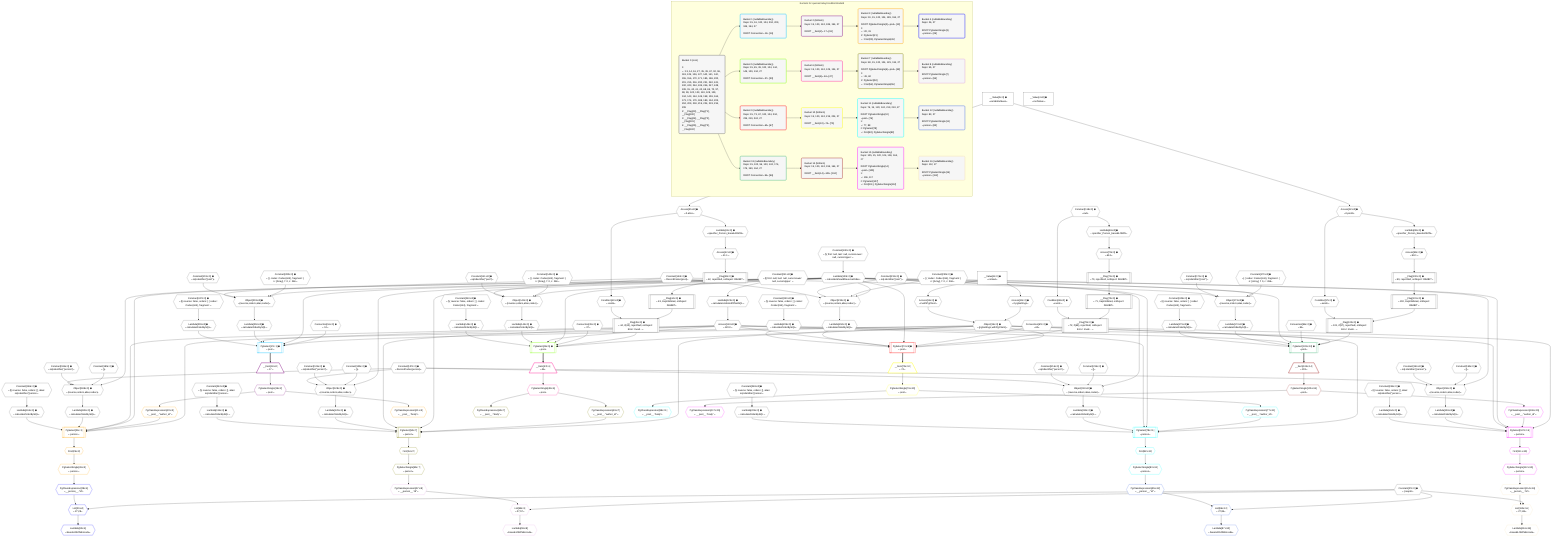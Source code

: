 %%{init: {'themeVariables': { 'fontSize': '12px'}}}%%
graph TD
    classDef path fill:#eee,stroke:#000,color:#000
    classDef plan fill:#fff,stroke-width:1px,color:#000
    classDef itemplan fill:#fff,stroke-width:2px,color:#000
    classDef unbatchedplan fill:#dff,stroke-width:1px,color:#000
    classDef sideeffectplan fill:#fcc,stroke-width:2px,color:#000
    classDef bucket fill:#f6f6f6,color:#000,stroke-width:2px,text-align:left


    %% plan dependencies
    Object128{{"Object[128∈0] ➊<br />ᐸ{reverse,orders,alias,codec}ᐳ"}}:::plan
    Lambda120{{"Lambda[120∈0] ➊<br />ᐸcalculateShouldReverseOrderᐳ"}}:::plan
    Constant125{{"Constant[125∈0] ➊<br />ᐸ[]ᐳ"}}:::plan
    Constant126{{"Constant[126∈0] ➊<br />ᐸsql.identifier(”person”)ᐳ"}}:::plan
    Constant127{{"Constant[127∈0] ➊<br />ᐸRecordCodec(person)ᐳ"}}:::plan
    Lambda120 & Constant125 & Constant126 & Constant127 --> Object128
    Object143{{"Object[143∈0] ➊<br />ᐸ{reverse,orders,alias,codec}ᐳ"}}:::plan
    Constant140{{"Constant[140∈0] ➊<br />ᐸ[ { codec: Codec(int4), fragment: { n: [Array], f: 0, c: 266ᐳ"}}:::plan
    Constant141{{"Constant[141∈0] ➊<br />ᐸsql.identifier(”post”)ᐳ"}}:::plan
    Constant142{{"Constant[142∈0] ➊<br />ᐸRecordCodec(post)ᐳ"}}:::plan
    Lambda120 & Constant140 & Constant141 & Constant142 --> Object143
    Object158{{"Object[158∈0] ➊<br />ᐸ{reverse,orders,alias,codec}ᐳ"}}:::plan
    Constant155{{"Constant[155∈0] ➊<br />ᐸ[]ᐳ"}}:::plan
    Constant156{{"Constant[156∈0] ➊<br />ᐸsql.identifier(”person”)ᐳ"}}:::plan
    Lambda120 & Constant155 & Constant156 & Constant127 --> Object158
    Object173{{"Object[173∈0] ➊<br />ᐸ{reverse,orders,alias,codec}ᐳ"}}:::plan
    Constant170{{"Constant[170∈0] ➊<br />ᐸ[ { codec: Codec(int4), fragment: { n: [Array], f: 0, c: 266ᐳ"}}:::plan
    Constant171{{"Constant[171∈0] ➊<br />ᐸsql.identifier(”post”)ᐳ"}}:::plan
    Lambda120 & Constant170 & Constant171 & Constant142 --> Object173
    Object188{{"Object[188∈0] ➊<br />ᐸ{reverse,orders,alias,codec}ᐳ"}}:::plan
    Constant185{{"Constant[185∈0] ➊<br />ᐸ[]ᐳ"}}:::plan
    Constant186{{"Constant[186∈0] ➊<br />ᐸsql.identifier(”person”)ᐳ"}}:::plan
    Lambda120 & Constant185 & Constant186 & Constant127 --> Object188
    Object203{{"Object[203∈0] ➊<br />ᐸ{reverse,orders,alias,codec}ᐳ"}}:::plan
    Constant200{{"Constant[200∈0] ➊<br />ᐸ[ { codec: Codec(int4), fragment: { n: [Array], f: 0, c: 266ᐳ"}}:::plan
    Constant201{{"Constant[201∈0] ➊<br />ᐸsql.identifier(”post”)ᐳ"}}:::plan
    Lambda120 & Constant200 & Constant201 & Constant142 --> Object203
    Object218{{"Object[218∈0] ➊<br />ᐸ{reverse,orders,alias,codec}ᐳ"}}:::plan
    Constant215{{"Constant[215∈0] ➊<br />ᐸ[]ᐳ"}}:::plan
    Constant216{{"Constant[216∈0] ➊<br />ᐸsql.identifier(”person”)ᐳ"}}:::plan
    Lambda120 & Constant215 & Constant216 & Constant127 --> Object218
    Object233{{"Object[233∈0] ➊<br />ᐸ{reverse,orders,alias,codec}ᐳ"}}:::plan
    Constant230{{"Constant[230∈0] ➊<br />ᐸ[ { codec: Codec(int4), fragment: { n: [Array], f: 0, c: 266ᐳ"}}:::plan
    Constant231{{"Constant[231∈0] ➊<br />ᐸsql.identifier(”post”)ᐳ"}}:::plan
    Lambda120 & Constant230 & Constant231 & Constant142 --> Object233
    Object15{{"Object[15∈0] ➊<br />ᐸ{pgSettings,withPgClient}ᐳ"}}:::plan
    Access13{{"Access[13∈0] ➊<br />ᐸ2.pgSettingsᐳ"}}:::plan
    Access14{{"Access[14∈0] ➊<br />ᐸ2.withPgClientᐳ"}}:::plan
    Access13 & Access14 --> Object15
    __Flag45[["__Flag[45∈0] ➊<br />ᐸ44, if(40), rejectNull, onReject: Error: Invali…ᐳ"]]:::plan
    __Flag44[["__Flag[44∈0] ➊<br />ᐸ43, trapInhibited, onReject: INHIBITᐳ"]]:::plan
    Condition40{{"Condition[40∈0] ➊<br />ᐸexistsᐳ"}}:::plan
    __Flag44 & Condition40 --> __Flag45
    __Flag73[["__Flag[73∈0] ➊<br />ᐸ72, if(68), rejectNull, onReject: Error: Invali…ᐳ"]]:::plan
    __Flag72[["__Flag[72∈0] ➊<br />ᐸ71, trapInhibited, onReject: INHIBITᐳ"]]:::plan
    Condition68{{"Condition[68∈0] ➊<br />ᐸexistsᐳ"}}:::plan
    __Flag72 & Condition68 --> __Flag73
    __Flag102[["__Flag[102∈0] ➊<br />ᐸ101, if(97), rejectNull, onReject: Error: Invali…ᐳ"]]:::plan
    __Flag101[["__Flag[101∈0] ➊<br />ᐸ100, trapInhibited, onReject: INHIBITᐳ"]]:::plan
    Condition97{{"Condition[97∈0] ➊<br />ᐸexistsᐳ"}}:::plan
    __Flag101 & Condition97 --> __Flag102
    __Value2["__Value[2∈0] ➊<br />ᐸcontextᐳ"]:::plan
    __Value2 --> Access13
    __Value2 --> Access14
    Access35{{"Access[35∈0] ➊<br />ᐸ0.aliceᐳ"}}:::plan
    __Value0["__Value[0∈0] ➊<br />ᐸvariableValuesᐳ"]:::plan
    __Value0 --> Access35
    Access35 --> Condition40
    Lambda41{{"Lambda[41∈0] ➊<br />ᐸspecifier_Person_base64JSONᐳ"}}:::plan
    Access35 --> Lambda41
    Access42{{"Access[42∈0] ➊<br />ᐸ41.1ᐳ"}}:::plan
    Lambda41 --> Access42
    __Flag43[["__Flag[43∈0] ➊<br />ᐸ42, rejectNull, onReject: INHIBITᐳ"]]:::plan
    Access42 --> __Flag43
    __Flag43 --> __Flag44
    Constant118{{"Constant[118∈0] ➊<br />ᐸnullᐳ"}}:::plan
    Constant118 --> Condition68
    Lambda69{{"Lambda[69∈0] ➊<br />ᐸspecifier_Person_base64JSONᐳ"}}:::plan
    Constant118 --> Lambda69
    Access70{{"Access[70∈0] ➊<br />ᐸ69.1ᐳ"}}:::plan
    Lambda69 --> Access70
    __Flag71[["__Flag[71∈0] ➊<br />ᐸ70, rejectNull, onReject: INHIBITᐳ"]]:::plan
    Access70 --> __Flag71
    __Flag71 --> __Flag72
    Access92{{"Access[92∈0] ➊<br />ᐸ0.post3ᐳ"}}:::plan
    __Value0 --> Access92
    Access92 --> Condition97
    Lambda98{{"Lambda[98∈0] ➊<br />ᐸspecifier_Person_base64JSONᐳ"}}:::plan
    Access92 --> Lambda98
    Access99{{"Access[99∈0] ➊<br />ᐸ98.1ᐳ"}}:::plan
    Lambda98 --> Access99
    __Flag100[["__Flag[100∈0] ➊<br />ᐸ99, rejectNull, onReject: INHIBITᐳ"]]:::plan
    Access99 --> __Flag100
    __Flag100 --> __Flag101
    Constant240{{"Constant[240∈0] ➊<br />ᐸ§{ first: null, last: null, cursorLower: null, cursorUpper: ᐳ"}}:::plan
    Constant240 --> Lambda120
    Lambda123{{"Lambda[123∈0] ➊<br />ᐸcalculateLimitAndOffsetSQLᐳ"}}:::plan
    Constant241{{"Constant[241∈0] ➊<br />ᐸ§{ first: null, last: null, cursorLower: null, cursorUpper: ᐳ"}}:::plan
    Constant241 --> Lambda123
    Access124{{"Access[124∈0] ➊<br />ᐸ123.0ᐳ"}}:::plan
    Lambda123 --> Access124
    Lambda129{{"Lambda[129∈0] ➊<br />ᐸcalculateOrderBySQLᐳ"}}:::plan
    Object128 --> Lambda129
    Lambda134{{"Lambda[134∈0] ➊<br />ᐸcalculateOrderBySQLᐳ"}}:::plan
    Constant242{{"Constant[242∈0] ➊<br />ᐸ§{ reverse: false, orders: [], alias: sql.identifier(”personᐳ"}}:::plan
    Constant242 --> Lambda134
    Lambda144{{"Lambda[144∈0] ➊<br />ᐸcalculateOrderBySQLᐳ"}}:::plan
    Object143 --> Lambda144
    Lambda149{{"Lambda[149∈0] ➊<br />ᐸcalculateOrderBySQLᐳ"}}:::plan
    Constant243{{"Constant[243∈0] ➊<br />ᐸ§{ reverse: false, orders: [ { codec: Codec(int4), fragment:ᐳ"}}:::plan
    Constant243 --> Lambda149
    Lambda159{{"Lambda[159∈0] ➊<br />ᐸcalculateOrderBySQLᐳ"}}:::plan
    Object158 --> Lambda159
    Lambda164{{"Lambda[164∈0] ➊<br />ᐸcalculateOrderBySQLᐳ"}}:::plan
    Constant244{{"Constant[244∈0] ➊<br />ᐸ§{ reverse: false, orders: [], alias: sql.identifier(”personᐳ"}}:::plan
    Constant244 --> Lambda164
    Lambda174{{"Lambda[174∈0] ➊<br />ᐸcalculateOrderBySQLᐳ"}}:::plan
    Object173 --> Lambda174
    Lambda179{{"Lambda[179∈0] ➊<br />ᐸcalculateOrderBySQLᐳ"}}:::plan
    Constant245{{"Constant[245∈0] ➊<br />ᐸ§{ reverse: false, orders: [ { codec: Codec(int4), fragment:ᐳ"}}:::plan
    Constant245 --> Lambda179
    Lambda189{{"Lambda[189∈0] ➊<br />ᐸcalculateOrderBySQLᐳ"}}:::plan
    Object188 --> Lambda189
    Lambda194{{"Lambda[194∈0] ➊<br />ᐸcalculateOrderBySQLᐳ"}}:::plan
    Constant246{{"Constant[246∈0] ➊<br />ᐸ§{ reverse: false, orders: [], alias: sql.identifier(”personᐳ"}}:::plan
    Constant246 --> Lambda194
    Lambda204{{"Lambda[204∈0] ➊<br />ᐸcalculateOrderBySQLᐳ"}}:::plan
    Object203 --> Lambda204
    Lambda209{{"Lambda[209∈0] ➊<br />ᐸcalculateOrderBySQLᐳ"}}:::plan
    Constant247{{"Constant[247∈0] ➊<br />ᐸ§{ reverse: false, orders: [ { codec: Codec(int4), fragment:ᐳ"}}:::plan
    Constant247 --> Lambda209
    Lambda219{{"Lambda[219∈0] ➊<br />ᐸcalculateOrderBySQLᐳ"}}:::plan
    Object218 --> Lambda219
    Lambda224{{"Lambda[224∈0] ➊<br />ᐸcalculateOrderBySQLᐳ"}}:::plan
    Constant248{{"Constant[248∈0] ➊<br />ᐸ§{ reverse: false, orders: [], alias: sql.identifier(”personᐳ"}}:::plan
    Constant248 --> Lambda224
    Lambda234{{"Lambda[234∈0] ➊<br />ᐸcalculateOrderBySQLᐳ"}}:::plan
    Object233 --> Lambda234
    Lambda239{{"Lambda[239∈0] ➊<br />ᐸcalculateOrderBySQLᐳ"}}:::plan
    Constant249{{"Constant[249∈0] ➊<br />ᐸ§{ reverse: false, orders: [ { codec: Codec(int4), fragment:ᐳ"}}:::plan
    Constant249 --> Lambda239
    __Value4["__Value[4∈0] ➊<br />ᐸrootValueᐳ"]:::plan
    Connection16{{"Connection[16∈0] ➊<br />ᐸ12ᐳ"}}:::plan
    Constant27{{"Constant[27∈0] ➊<br />ᐸ'people'ᐳ"}}:::plan
    Connection39{{"Connection[39∈0] ➊<br />ᐸ37ᐳ"}}:::plan
    Connection67{{"Connection[67∈0] ➊<br />ᐸ65ᐳ"}}:::plan
    Connection96{{"Connection[96∈0] ➊<br />ᐸ94ᐳ"}}:::plan
    PgSelect17[["PgSelect[17∈1] ➊<br />ᐸpostᐳ"]]:::plan
    Object15 & Connection16 & Lambda120 & Access124 & Lambda204 & Lambda209 --> PgSelect17
    __Item18[/"__Item[18∈2]<br />ᐸ17ᐳ"\]:::itemplan
    PgSelect17 ==> __Item18
    PgSelectSingle19{{"PgSelectSingle[19∈2]<br />ᐸpostᐳ"}}:::plan
    __Item18 --> PgSelectSingle19
    PgSelect21[["PgSelect[21∈3]<br />ᐸpersonᐳ"]]:::plan
    PgClassExpression20{{"PgClassExpression[20∈3]<br />ᐸ__post__.”author_id”ᐳ"}}:::plan
    Object15 & PgClassExpression20 & Lambda120 & Access124 & Lambda189 & Lambda194 --> PgSelect21
    PgSelectSingle19 --> PgClassExpression20
    First25{{"First[25∈3]"}}:::plan
    PgSelect21 --> First25
    PgSelectSingle26{{"PgSelectSingle[26∈3]<br />ᐸpersonᐳ"}}:::plan
    First25 --> PgSelectSingle26
    PgClassExpression31{{"PgClassExpression[31∈3]<br />ᐸ__post__.”body”ᐳ"}}:::plan
    PgSelectSingle19 --> PgClassExpression31
    List29{{"List[29∈4]<br />ᐸ27,28ᐳ"}}:::plan
    PgClassExpression28{{"PgClassExpression[28∈4]<br />ᐸ__person__.”id”ᐳ"}}:::plan
    Constant27 & PgClassExpression28 --> List29
    PgSelectSingle26 --> PgClassExpression28
    Lambda30{{"Lambda[30∈4]<br />ᐸbase64JSONEncodeᐳ"}}:::plan
    List29 --> Lambda30
    PgSelect46[["PgSelect[46∈5] ➊<br />ᐸpostᐳ"]]:::plan
    Object15 & __Flag45 & Connection39 & Lambda120 & Access124 & Lambda144 & Lambda149 --> PgSelect46
    __Item47[/"__Item[47∈6]<br />ᐸ46ᐳ"\]:::itemplan
    PgSelect46 ==> __Item47
    PgSelectSingle48{{"PgSelectSingle[48∈6]<br />ᐸpostᐳ"}}:::plan
    __Item47 --> PgSelectSingle48
    PgSelect50[["PgSelect[50∈7]<br />ᐸpersonᐳ"]]:::plan
    PgClassExpression49{{"PgClassExpression[49∈7]<br />ᐸ__post__.”author_id”ᐳ"}}:::plan
    Object15 & PgClassExpression49 & Lambda120 & Access124 & Lambda129 & Lambda134 --> PgSelect50
    PgSelectSingle48 --> PgClassExpression49
    First54{{"First[54∈7]"}}:::plan
    PgSelect50 --> First54
    PgSelectSingle55{{"PgSelectSingle[55∈7]<br />ᐸpersonᐳ"}}:::plan
    First54 --> PgSelectSingle55
    PgClassExpression60{{"PgClassExpression[60∈7]<br />ᐸ__post__.”body”ᐳ"}}:::plan
    PgSelectSingle48 --> PgClassExpression60
    List58{{"List[58∈8]<br />ᐸ27,57ᐳ"}}:::plan
    PgClassExpression57{{"PgClassExpression[57∈8]<br />ᐸ__person__.”id”ᐳ"}}:::plan
    Constant27 & PgClassExpression57 --> List58
    PgSelectSingle55 --> PgClassExpression57
    Lambda59{{"Lambda[59∈8]<br />ᐸbase64JSONEncodeᐳ"}}:::plan
    List58 --> Lambda59
    PgSelect74[["PgSelect[74∈9] ➊<br />ᐸpostᐳ"]]:::plan
    Object15 & __Flag73 & Connection67 & Lambda120 & Access124 & Lambda234 & Lambda239 --> PgSelect74
    __Item75[/"__Item[75∈10]<br />ᐸ74ᐳ"\]:::itemplan
    PgSelect74 ==> __Item75
    PgSelectSingle76{{"PgSelectSingle[76∈10]<br />ᐸpostᐳ"}}:::plan
    __Item75 --> PgSelectSingle76
    PgSelect78[["PgSelect[78∈11]<br />ᐸpersonᐳ"]]:::plan
    PgClassExpression77{{"PgClassExpression[77∈11]<br />ᐸ__post__.”author_id”ᐳ"}}:::plan
    Object15 & PgClassExpression77 & Lambda120 & Access124 & Lambda219 & Lambda224 --> PgSelect78
    PgSelectSingle76 --> PgClassExpression77
    First82{{"First[82∈11]"}}:::plan
    PgSelect78 --> First82
    PgSelectSingle83{{"PgSelectSingle[83∈11]<br />ᐸpersonᐳ"}}:::plan
    First82 --> PgSelectSingle83
    PgClassExpression88{{"PgClassExpression[88∈11]<br />ᐸ__post__.”body”ᐳ"}}:::plan
    PgSelectSingle76 --> PgClassExpression88
    List86{{"List[86∈12]<br />ᐸ27,85ᐳ"}}:::plan
    PgClassExpression85{{"PgClassExpression[85∈12]<br />ᐸ__person__.”id”ᐳ"}}:::plan
    Constant27 & PgClassExpression85 --> List86
    PgSelectSingle83 --> PgClassExpression85
    Lambda87{{"Lambda[87∈12]<br />ᐸbase64JSONEncodeᐳ"}}:::plan
    List86 --> Lambda87
    PgSelect103[["PgSelect[103∈13] ➊<br />ᐸpostᐳ"]]:::plan
    Object15 & __Flag102 & Connection96 & Lambda120 & Access124 & Lambda174 & Lambda179 --> PgSelect103
    __Item104[/"__Item[104∈14]<br />ᐸ103ᐳ"\]:::itemplan
    PgSelect103 ==> __Item104
    PgSelectSingle105{{"PgSelectSingle[105∈14]<br />ᐸpostᐳ"}}:::plan
    __Item104 --> PgSelectSingle105
    PgSelect107[["PgSelect[107∈15]<br />ᐸpersonᐳ"]]:::plan
    PgClassExpression106{{"PgClassExpression[106∈15]<br />ᐸ__post__.”author_id”ᐳ"}}:::plan
    Object15 & PgClassExpression106 & Lambda120 & Access124 & Lambda159 & Lambda164 --> PgSelect107
    PgSelectSingle105 --> PgClassExpression106
    First111{{"First[111∈15]"}}:::plan
    PgSelect107 --> First111
    PgSelectSingle112{{"PgSelectSingle[112∈15]<br />ᐸpersonᐳ"}}:::plan
    First111 --> PgSelectSingle112
    PgClassExpression117{{"PgClassExpression[117∈15]<br />ᐸ__post__.”body”ᐳ"}}:::plan
    PgSelectSingle105 --> PgClassExpression117
    List115{{"List[115∈16]<br />ᐸ27,114ᐳ"}}:::plan
    PgClassExpression114{{"PgClassExpression[114∈16]<br />ᐸ__person__.”id”ᐳ"}}:::plan
    Constant27 & PgClassExpression114 --> List115
    PgSelectSingle112 --> PgClassExpression114
    Lambda116{{"Lambda[116∈16]<br />ᐸbase64JSONEncodeᐳ"}}:::plan
    List115 --> Lambda116

    %% define steps

    subgraph "Buckets for queries/relay/conditionNodeId"
    Bucket0("Bucket 0 (root)<br /><br />1: <br />ᐳ: 13, 14, 16, 27, 35, 39, 67, 92, 96, 118, 125, 126, 127, 140, 141, 142, 155, 156, 170, 171, 185, 186, 200, 201, 215, 216, 230, 231, 240, 241, 242, 243, 244, 245, 246, 247, 248, 249, 15, 40, 41, 42, 68, 69, 70, 97, 98, 99, 120, 123, 124, 128, 129, 134, 143, 144, 149, 158, 159, 164, 173, 174, 179, 188, 189, 194, 203, 204, 209, 218, 219, 224, 233, 234, 239<br />2: __Flag[43], __Flag[71], __Flag[100]<br />3: __Flag[44], __Flag[72], __Flag[101]<br />4: __Flag[45], __Flag[73], __Flag[102]"):::bucket
    classDef bucket0 stroke:#696969
    class Bucket0,__Value0,__Value2,__Value4,Access13,Access14,Object15,Connection16,Constant27,Access35,Connection39,Condition40,Lambda41,Access42,__Flag43,__Flag44,__Flag45,Connection67,Condition68,Lambda69,Access70,__Flag71,__Flag72,__Flag73,Access92,Connection96,Condition97,Lambda98,Access99,__Flag100,__Flag101,__Flag102,Constant118,Lambda120,Lambda123,Access124,Constant125,Constant126,Constant127,Object128,Lambda129,Lambda134,Constant140,Constant141,Constant142,Object143,Lambda144,Lambda149,Constant155,Constant156,Object158,Lambda159,Lambda164,Constant170,Constant171,Object173,Lambda174,Lambda179,Constant185,Constant186,Object188,Lambda189,Lambda194,Constant200,Constant201,Object203,Lambda204,Lambda209,Constant215,Constant216,Object218,Lambda219,Lambda224,Constant230,Constant231,Object233,Lambda234,Lambda239,Constant240,Constant241,Constant242,Constant243,Constant244,Constant245,Constant246,Constant247,Constant248,Constant249 bucket0
    Bucket1("Bucket 1 (nullableBoundary)<br />Deps: 15, 16, 120, 124, 204, 209, 189, 194, 27<br /><br />ROOT Connectionᐸ12ᐳ[16]"):::bucket
    classDef bucket1 stroke:#00bfff
    class Bucket1,PgSelect17 bucket1
    Bucket2("Bucket 2 (listItem)<br />Deps: 15, 120, 124, 189, 194, 27<br /><br />ROOT __Item{2}ᐸ17ᐳ[18]"):::bucket
    classDef bucket2 stroke:#7f007f
    class Bucket2,__Item18,PgSelectSingle19 bucket2
    Bucket3("Bucket 3 (nullableBoundary)<br />Deps: 19, 15, 120, 124, 189, 194, 27<br /><br />ROOT PgSelectSingle{2}ᐸpostᐳ[19]<br />1: <br />ᐳ: 20, 31<br />2: PgSelect[21]<br />ᐳ: First[25], PgSelectSingle[26]"):::bucket
    classDef bucket3 stroke:#ffa500
    class Bucket3,PgClassExpression20,PgSelect21,First25,PgSelectSingle26,PgClassExpression31 bucket3
    Bucket4("Bucket 4 (nullableBoundary)<br />Deps: 26, 27<br /><br />ROOT PgSelectSingle{3}ᐸpersonᐳ[26]"):::bucket
    classDef bucket4 stroke:#0000ff
    class Bucket4,PgClassExpression28,List29,Lambda30 bucket4
    Bucket5("Bucket 5 (nullableBoundary)<br />Deps: 15, 45, 39, 120, 124, 144, 149, 129, 134, 27<br /><br />ROOT Connectionᐸ37ᐳ[39]"):::bucket
    classDef bucket5 stroke:#7fff00
    class Bucket5,PgSelect46 bucket5
    Bucket6("Bucket 6 (listItem)<br />Deps: 15, 120, 124, 129, 134, 27<br /><br />ROOT __Item{6}ᐸ46ᐳ[47]"):::bucket
    classDef bucket6 stroke:#ff1493
    class Bucket6,__Item47,PgSelectSingle48 bucket6
    Bucket7("Bucket 7 (nullableBoundary)<br />Deps: 48, 15, 120, 124, 129, 134, 27<br /><br />ROOT PgSelectSingle{6}ᐸpostᐳ[48]<br />1: <br />ᐳ: 49, 60<br />2: PgSelect[50]<br />ᐳ: First[54], PgSelectSingle[55]"):::bucket
    classDef bucket7 stroke:#808000
    class Bucket7,PgClassExpression49,PgSelect50,First54,PgSelectSingle55,PgClassExpression60 bucket7
    Bucket8("Bucket 8 (nullableBoundary)<br />Deps: 55, 27<br /><br />ROOT PgSelectSingle{7}ᐸpersonᐳ[55]"):::bucket
    classDef bucket8 stroke:#dda0dd
    class Bucket8,PgClassExpression57,List58,Lambda59 bucket8
    Bucket9("Bucket 9 (nullableBoundary)<br />Deps: 15, 73, 67, 120, 124, 234, 239, 219, 224, 27<br /><br />ROOT Connectionᐸ65ᐳ[67]"):::bucket
    classDef bucket9 stroke:#ff0000
    class Bucket9,PgSelect74 bucket9
    Bucket10("Bucket 10 (listItem)<br />Deps: 15, 120, 124, 219, 224, 27<br /><br />ROOT __Item{10}ᐸ74ᐳ[75]"):::bucket
    classDef bucket10 stroke:#ffff00
    class Bucket10,__Item75,PgSelectSingle76 bucket10
    Bucket11("Bucket 11 (nullableBoundary)<br />Deps: 76, 15, 120, 124, 219, 224, 27<br /><br />ROOT PgSelectSingle{10}ᐸpostᐳ[76]<br />1: <br />ᐳ: 77, 88<br />2: PgSelect[78]<br />ᐳ: First[82], PgSelectSingle[83]"):::bucket
    classDef bucket11 stroke:#00ffff
    class Bucket11,PgClassExpression77,PgSelect78,First82,PgSelectSingle83,PgClassExpression88 bucket11
    Bucket12("Bucket 12 (nullableBoundary)<br />Deps: 83, 27<br /><br />ROOT PgSelectSingle{11}ᐸpersonᐳ[83]"):::bucket
    classDef bucket12 stroke:#4169e1
    class Bucket12,PgClassExpression85,List86,Lambda87 bucket12
    Bucket13("Bucket 13 (nullableBoundary)<br />Deps: 15, 102, 96, 120, 124, 174, 179, 159, 164, 27<br /><br />ROOT Connectionᐸ94ᐳ[96]"):::bucket
    classDef bucket13 stroke:#3cb371
    class Bucket13,PgSelect103 bucket13
    Bucket14("Bucket 14 (listItem)<br />Deps: 15, 120, 124, 159, 164, 27<br /><br />ROOT __Item{14}ᐸ103ᐳ[104]"):::bucket
    classDef bucket14 stroke:#a52a2a
    class Bucket14,__Item104,PgSelectSingle105 bucket14
    Bucket15("Bucket 15 (nullableBoundary)<br />Deps: 105, 15, 120, 124, 159, 164, 27<br /><br />ROOT PgSelectSingle{14}ᐸpostᐳ[105]<br />1: <br />ᐳ: 106, 117<br />2: PgSelect[107]<br />ᐳ: First[111], PgSelectSingle[112]"):::bucket
    classDef bucket15 stroke:#ff00ff
    class Bucket15,PgClassExpression106,PgSelect107,First111,PgSelectSingle112,PgClassExpression117 bucket15
    Bucket16("Bucket 16 (nullableBoundary)<br />Deps: 112, 27<br /><br />ROOT PgSelectSingle{15}ᐸpersonᐳ[112]"):::bucket
    classDef bucket16 stroke:#f5deb3
    class Bucket16,PgClassExpression114,List115,Lambda116 bucket16
    Bucket0 --> Bucket1 & Bucket5 & Bucket9 & Bucket13
    Bucket1 --> Bucket2
    Bucket2 --> Bucket3
    Bucket3 --> Bucket4
    Bucket5 --> Bucket6
    Bucket6 --> Bucket7
    Bucket7 --> Bucket8
    Bucket9 --> Bucket10
    Bucket10 --> Bucket11
    Bucket11 --> Bucket12
    Bucket13 --> Bucket14
    Bucket14 --> Bucket15
    Bucket15 --> Bucket16
    end